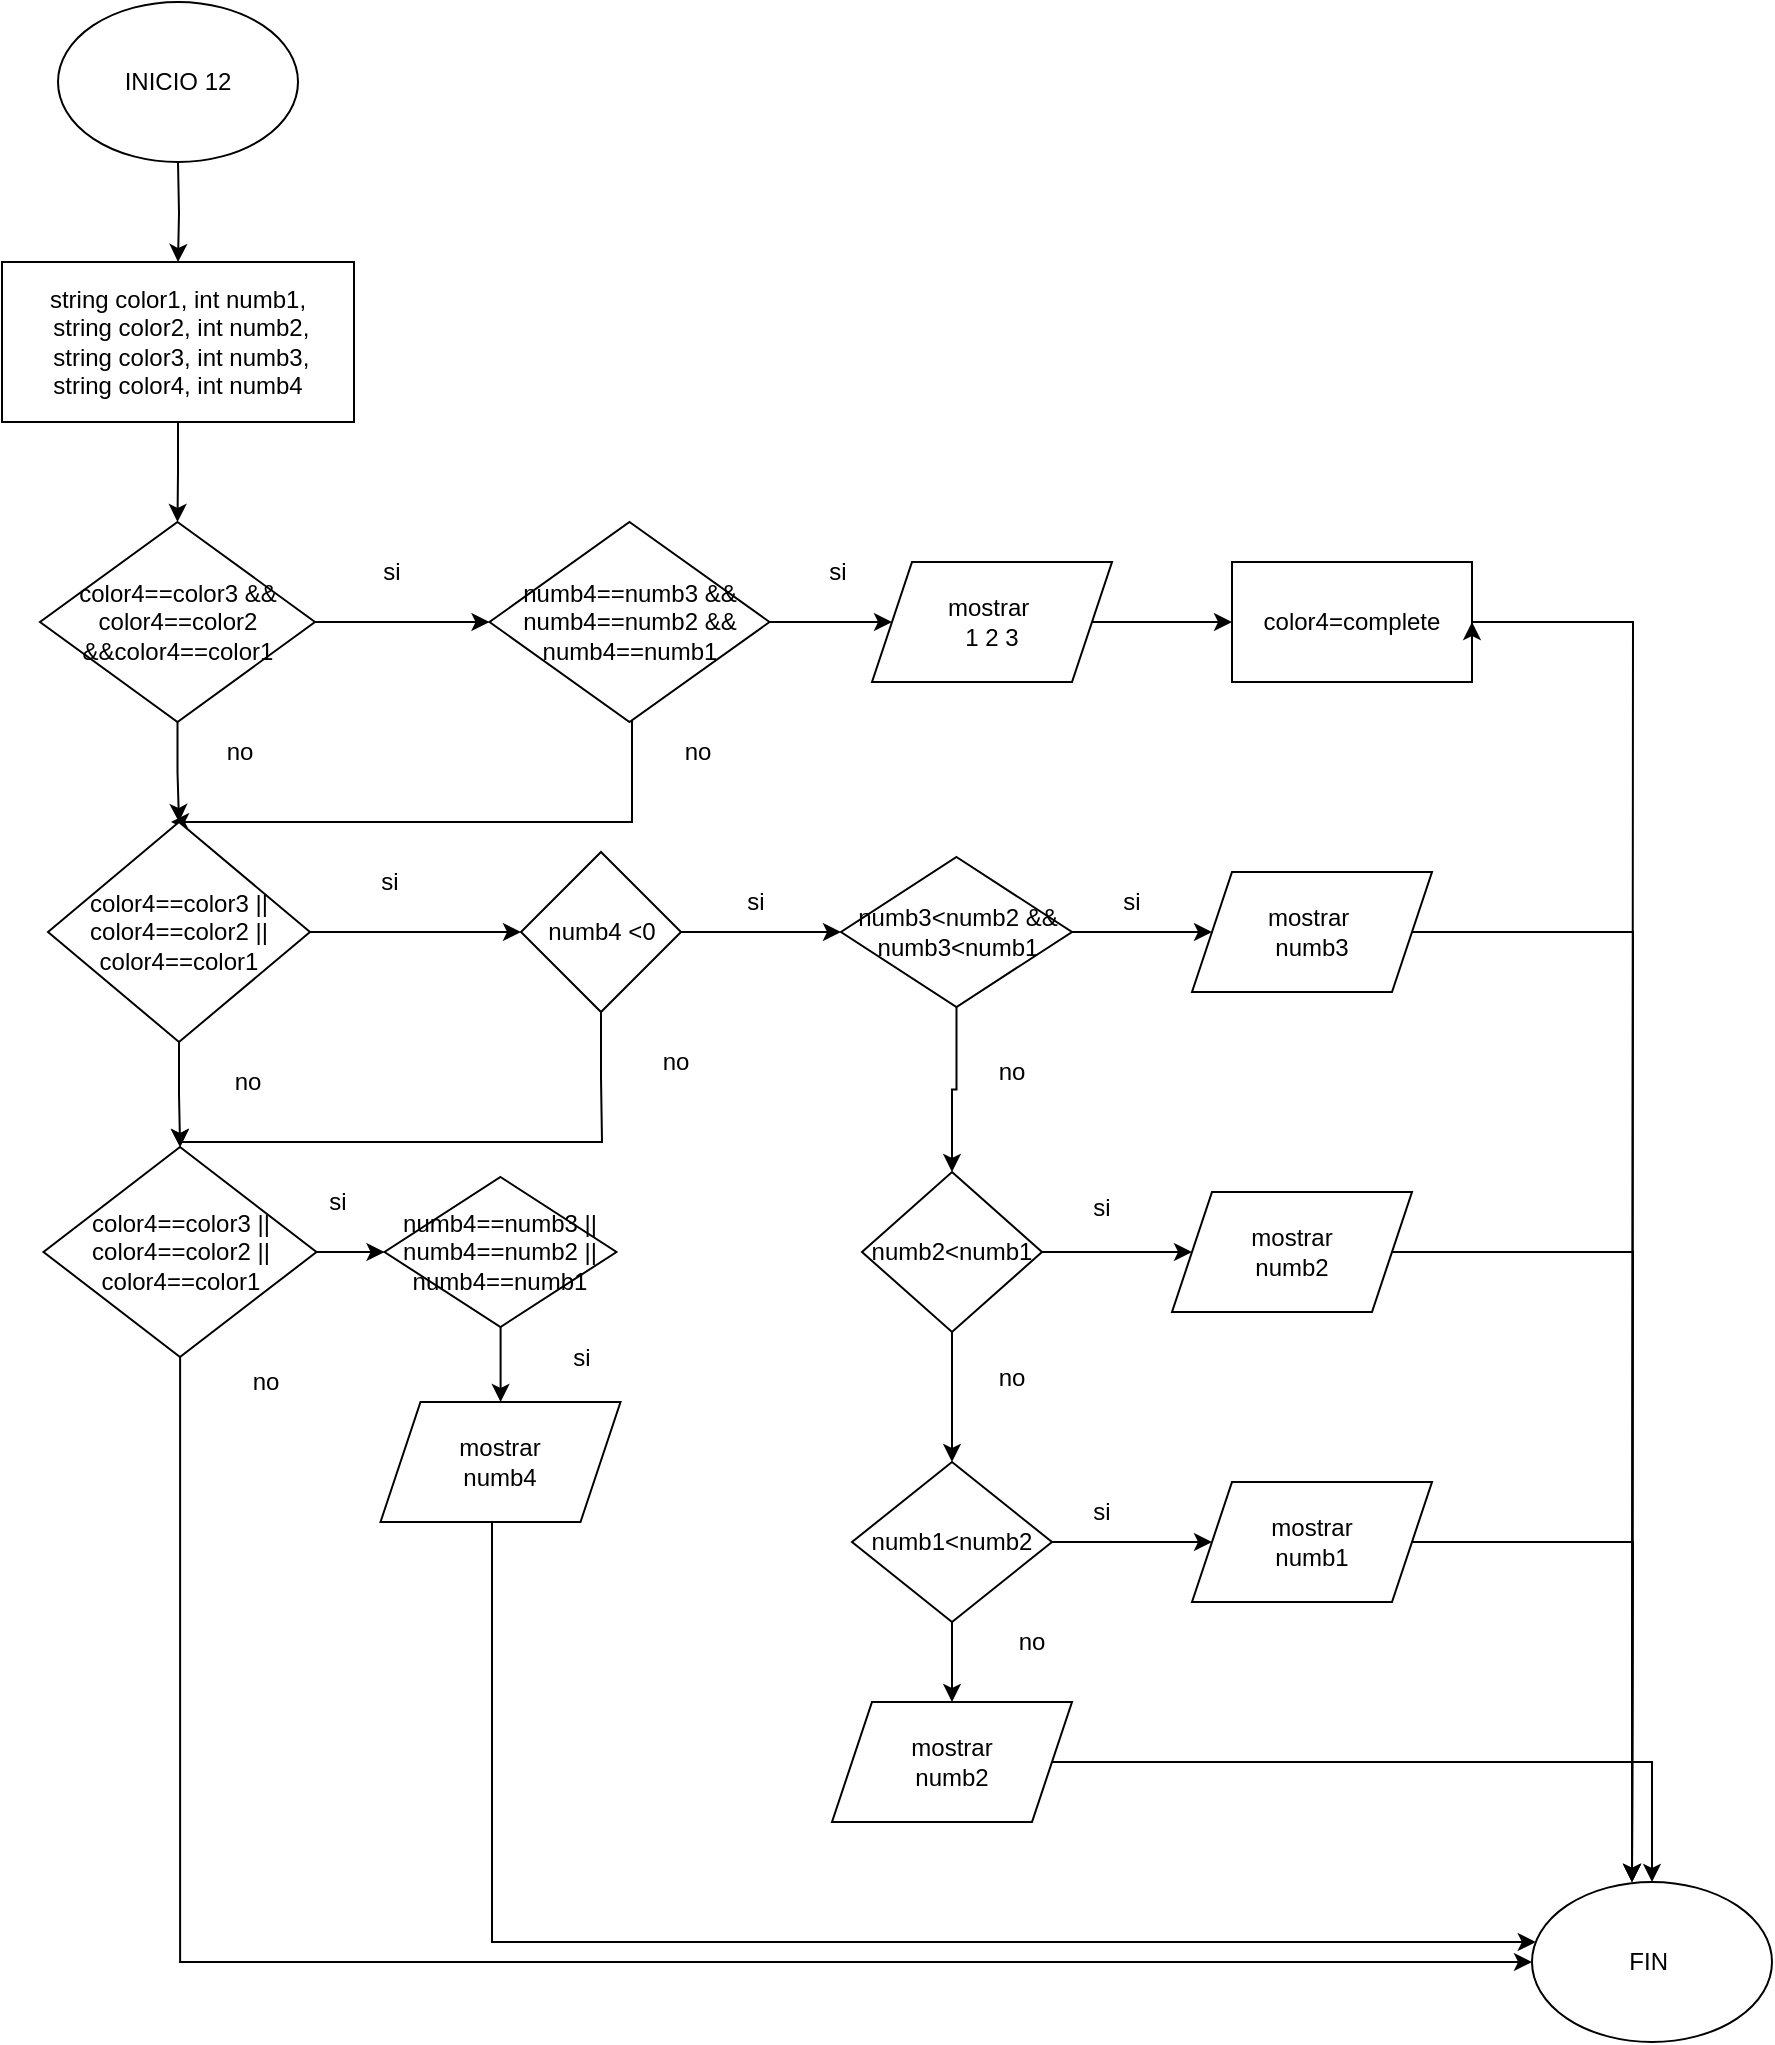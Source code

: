 <mxfile version="24.4.0" type="github">
  <diagram name="Página-1" id="x2L92nvbvyAafOOxg2Ih">
    <mxGraphModel dx="1328" dy="-6633" grid="1" gridSize="10" guides="1" tooltips="1" connect="1" arrows="1" fold="1" page="1" pageScale="1" pageWidth="827" pageHeight="1169" math="0" shadow="0">
      <root>
        <mxCell id="0" />
        <mxCell id="1" parent="0" />
        <mxCell id="A4EINS9cDZhFCORILJiu-1" style="edgeStyle=orthogonalEdgeStyle;rounded=0;orthogonalLoop=1;jettySize=auto;html=1;" edge="1" parent="1" target="A4EINS9cDZhFCORILJiu-3">
          <mxGeometry relative="1" as="geometry">
            <mxPoint x="353" y="8290" as="sourcePoint" />
          </mxGeometry>
        </mxCell>
        <mxCell id="A4EINS9cDZhFCORILJiu-2" value="" style="edgeStyle=orthogonalEdgeStyle;rounded=0;orthogonalLoop=1;jettySize=auto;html=1;" edge="1" parent="1" source="A4EINS9cDZhFCORILJiu-3" target="A4EINS9cDZhFCORILJiu-6">
          <mxGeometry relative="1" as="geometry" />
        </mxCell>
        <mxCell id="A4EINS9cDZhFCORILJiu-3" value="&lt;div&gt;string color1, int numb1,&lt;/div&gt;&lt;div&gt;&amp;nbsp;string color2, int numb2,&lt;/div&gt;&lt;div&gt;&amp;nbsp;string color3, int numb3,&lt;/div&gt;&lt;div&gt;&lt;span style=&quot;background-color: initial;&quot;&gt;string color4, int numb4&lt;/span&gt;&lt;/div&gt;" style="rounded=0;whiteSpace=wrap;html=1;" vertex="1" parent="1">
          <mxGeometry x="265" y="8340" width="176" height="80" as="geometry" />
        </mxCell>
        <mxCell id="A4EINS9cDZhFCORILJiu-4" value="" style="edgeStyle=orthogonalEdgeStyle;rounded=0;orthogonalLoop=1;jettySize=auto;html=1;" edge="1" parent="1" source="A4EINS9cDZhFCORILJiu-6" target="A4EINS9cDZhFCORILJiu-9">
          <mxGeometry relative="1" as="geometry" />
        </mxCell>
        <mxCell id="A4EINS9cDZhFCORILJiu-5" value="" style="edgeStyle=orthogonalEdgeStyle;rounded=0;orthogonalLoop=1;jettySize=auto;html=1;" edge="1" parent="1" source="A4EINS9cDZhFCORILJiu-6" target="A4EINS9cDZhFCORILJiu-16">
          <mxGeometry relative="1" as="geometry" />
        </mxCell>
        <mxCell id="A4EINS9cDZhFCORILJiu-6" value="color4==color3 &amp;amp;&amp;amp; color4==color2 &amp;amp;&amp;amp;color4==color1" style="rhombus;whiteSpace=wrap;html=1;rounded=0;" vertex="1" parent="1">
          <mxGeometry x="284" y="8470" width="137.5" height="100" as="geometry" />
        </mxCell>
        <mxCell id="A4EINS9cDZhFCORILJiu-7" value="" style="edgeStyle=orthogonalEdgeStyle;rounded=0;orthogonalLoop=1;jettySize=auto;html=1;" edge="1" parent="1" source="A4EINS9cDZhFCORILJiu-9" target="A4EINS9cDZhFCORILJiu-11">
          <mxGeometry relative="1" as="geometry" />
        </mxCell>
        <mxCell id="A4EINS9cDZhFCORILJiu-8" style="edgeStyle=orthogonalEdgeStyle;rounded=0;orthogonalLoop=1;jettySize=auto;html=1;exitX=0.545;exitY=0.94;exitDx=0;exitDy=0;exitPerimeter=0;" edge="1" parent="1" source="A4EINS9cDZhFCORILJiu-9">
          <mxGeometry relative="1" as="geometry">
            <mxPoint x="349.525" y="8620" as="targetPoint" />
            <mxPoint x="532.8" y="8509.964" as="sourcePoint" />
            <Array as="points">
              <mxPoint x="580" y="8564" />
              <mxPoint x="580" y="8620" />
            </Array>
          </mxGeometry>
        </mxCell>
        <mxCell id="A4EINS9cDZhFCORILJiu-9" value="numb4==numb3 &amp;amp;&amp;amp; numb4==numb2 &amp;amp;&amp;amp; numb4==numb1" style="rhombus;whiteSpace=wrap;html=1;rounded=0;" vertex="1" parent="1">
          <mxGeometry x="508.75" y="8470" width="140" height="100" as="geometry" />
        </mxCell>
        <mxCell id="A4EINS9cDZhFCORILJiu-10" value="" style="edgeStyle=orthogonalEdgeStyle;rounded=0;orthogonalLoop=1;jettySize=auto;html=1;" edge="1" parent="1" source="A4EINS9cDZhFCORILJiu-11" target="A4EINS9cDZhFCORILJiu-13">
          <mxGeometry relative="1" as="geometry" />
        </mxCell>
        <mxCell id="A4EINS9cDZhFCORILJiu-11" value="mostrar&amp;nbsp;&lt;div&gt;1 2 3&lt;/div&gt;" style="shape=parallelogram;perimeter=parallelogramPerimeter;whiteSpace=wrap;html=1;fixedSize=1;rounded=0;" vertex="1" parent="1">
          <mxGeometry x="700" y="8490" width="120" height="60" as="geometry" />
        </mxCell>
        <mxCell id="A4EINS9cDZhFCORILJiu-12" style="edgeStyle=orthogonalEdgeStyle;rounded=0;orthogonalLoop=1;jettySize=auto;html=1;entryX=0.5;entryY=0;entryDx=0;entryDy=0;" edge="1" parent="1" source="A4EINS9cDZhFCORILJiu-13">
          <mxGeometry relative="1" as="geometry">
            <mxPoint x="1080" y="9150" as="targetPoint" />
          </mxGeometry>
        </mxCell>
        <mxCell id="A4EINS9cDZhFCORILJiu-13" value="color4=complete" style="whiteSpace=wrap;html=1;rounded=0;" vertex="1" parent="1">
          <mxGeometry x="880" y="8490" width="120" height="60" as="geometry" />
        </mxCell>
        <mxCell id="A4EINS9cDZhFCORILJiu-14" value="" style="edgeStyle=orthogonalEdgeStyle;rounded=0;orthogonalLoop=1;jettySize=auto;html=1;" edge="1" parent="1" source="A4EINS9cDZhFCORILJiu-16" target="A4EINS9cDZhFCORILJiu-19">
          <mxGeometry relative="1" as="geometry" />
        </mxCell>
        <mxCell id="A4EINS9cDZhFCORILJiu-15" value="" style="edgeStyle=orthogonalEdgeStyle;rounded=0;orthogonalLoop=1;jettySize=auto;html=1;" edge="1" parent="1" source="A4EINS9cDZhFCORILJiu-16" target="A4EINS9cDZhFCORILJiu-39">
          <mxGeometry relative="1" as="geometry" />
        </mxCell>
        <mxCell id="A4EINS9cDZhFCORILJiu-16" value="color4==color3 || color4==color2 || color4==color1" style="rhombus;whiteSpace=wrap;html=1;rounded=0;" vertex="1" parent="1">
          <mxGeometry x="288" y="8620" width="131" height="110" as="geometry" />
        </mxCell>
        <mxCell id="A4EINS9cDZhFCORILJiu-17" value="" style="edgeStyle=orthogonalEdgeStyle;rounded=0;orthogonalLoop=1;jettySize=auto;html=1;" edge="1" parent="1" source="A4EINS9cDZhFCORILJiu-19" target="A4EINS9cDZhFCORILJiu-22">
          <mxGeometry relative="1" as="geometry" />
        </mxCell>
        <mxCell id="A4EINS9cDZhFCORILJiu-18" style="edgeStyle=orthogonalEdgeStyle;rounded=0;orthogonalLoop=1;jettySize=auto;html=1;" edge="1" parent="1" source="A4EINS9cDZhFCORILJiu-19" target="A4EINS9cDZhFCORILJiu-39">
          <mxGeometry relative="1" as="geometry">
            <mxPoint x="564.5" y="8780" as="targetPoint" />
            <Array as="points">
              <mxPoint x="565" y="8748" />
              <mxPoint x="565" y="8780" />
              <mxPoint x="354" y="8780" />
            </Array>
          </mxGeometry>
        </mxCell>
        <mxCell id="A4EINS9cDZhFCORILJiu-19" value="numb4 &amp;lt;0" style="rhombus;whiteSpace=wrap;html=1;rounded=0;" vertex="1" parent="1">
          <mxGeometry x="524.5" y="8635" width="80" height="80" as="geometry" />
        </mxCell>
        <mxCell id="A4EINS9cDZhFCORILJiu-20" value="" style="edgeStyle=orthogonalEdgeStyle;rounded=0;orthogonalLoop=1;jettySize=auto;html=1;" edge="1" parent="1" source="A4EINS9cDZhFCORILJiu-22" target="A4EINS9cDZhFCORILJiu-25">
          <mxGeometry relative="1" as="geometry" />
        </mxCell>
        <mxCell id="A4EINS9cDZhFCORILJiu-21" value="" style="edgeStyle=orthogonalEdgeStyle;rounded=0;orthogonalLoop=1;jettySize=auto;html=1;" edge="1" parent="1" source="A4EINS9cDZhFCORILJiu-22" target="A4EINS9cDZhFCORILJiu-27">
          <mxGeometry relative="1" as="geometry" />
        </mxCell>
        <mxCell id="A4EINS9cDZhFCORILJiu-22" value="numb3&amp;lt;numb2 &amp;amp;&amp;amp; numb3&amp;lt;numb1" style="rhombus;whiteSpace=wrap;html=1;rounded=0;" vertex="1" parent="1">
          <mxGeometry x="684.5" y="8637.5" width="115.5" height="75" as="geometry" />
        </mxCell>
        <mxCell id="A4EINS9cDZhFCORILJiu-23" value="" style="edgeStyle=orthogonalEdgeStyle;rounded=0;orthogonalLoop=1;jettySize=auto;html=1;" edge="1" parent="1" source="A4EINS9cDZhFCORILJiu-25" target="A4EINS9cDZhFCORILJiu-29">
          <mxGeometry relative="1" as="geometry" />
        </mxCell>
        <mxCell id="A4EINS9cDZhFCORILJiu-24" value="" style="edgeStyle=orthogonalEdgeStyle;rounded=0;orthogonalLoop=1;jettySize=auto;html=1;" edge="1" parent="1" source="A4EINS9cDZhFCORILJiu-25" target="A4EINS9cDZhFCORILJiu-32">
          <mxGeometry relative="1" as="geometry" />
        </mxCell>
        <mxCell id="A4EINS9cDZhFCORILJiu-25" value="numb2&amp;lt;numb1" style="rhombus;whiteSpace=wrap;html=1;rounded=0;" vertex="1" parent="1">
          <mxGeometry x="695" y="8795" width="90" height="80" as="geometry" />
        </mxCell>
        <mxCell id="A4EINS9cDZhFCORILJiu-26" style="edgeStyle=orthogonalEdgeStyle;rounded=0;orthogonalLoop=1;jettySize=auto;html=1;entryX=0.5;entryY=0;entryDx=0;entryDy=0;" edge="1" parent="1" source="A4EINS9cDZhFCORILJiu-27">
          <mxGeometry relative="1" as="geometry">
            <mxPoint x="1080" y="9150" as="targetPoint" />
          </mxGeometry>
        </mxCell>
        <mxCell id="A4EINS9cDZhFCORILJiu-27" value="mostrar&amp;nbsp;&lt;div&gt;numb3&lt;/div&gt;" style="shape=parallelogram;perimeter=parallelogramPerimeter;whiteSpace=wrap;html=1;fixedSize=1;rounded=0;" vertex="1" parent="1">
          <mxGeometry x="860" y="8645" width="120" height="60" as="geometry" />
        </mxCell>
        <mxCell id="A4EINS9cDZhFCORILJiu-28" style="edgeStyle=orthogonalEdgeStyle;rounded=0;orthogonalLoop=1;jettySize=auto;html=1;entryX=0.5;entryY=0;entryDx=0;entryDy=0;" edge="1" parent="1" source="A4EINS9cDZhFCORILJiu-29">
          <mxGeometry relative="1" as="geometry">
            <mxPoint x="1080" y="9150" as="targetPoint" />
          </mxGeometry>
        </mxCell>
        <mxCell id="A4EINS9cDZhFCORILJiu-29" value="mostrar&lt;div&gt;numb2&lt;/div&gt;" style="shape=parallelogram;perimeter=parallelogramPerimeter;whiteSpace=wrap;html=1;fixedSize=1;rounded=0;" vertex="1" parent="1">
          <mxGeometry x="850" y="8805" width="120" height="60" as="geometry" />
        </mxCell>
        <mxCell id="A4EINS9cDZhFCORILJiu-30" value="" style="edgeStyle=orthogonalEdgeStyle;rounded=0;orthogonalLoop=1;jettySize=auto;html=1;" edge="1" parent="1" source="A4EINS9cDZhFCORILJiu-32" target="A4EINS9cDZhFCORILJiu-34">
          <mxGeometry relative="1" as="geometry" />
        </mxCell>
        <mxCell id="A4EINS9cDZhFCORILJiu-31" value="" style="edgeStyle=orthogonalEdgeStyle;rounded=0;orthogonalLoop=1;jettySize=auto;html=1;" edge="1" parent="1" source="A4EINS9cDZhFCORILJiu-32" target="A4EINS9cDZhFCORILJiu-36">
          <mxGeometry relative="1" as="geometry" />
        </mxCell>
        <mxCell id="A4EINS9cDZhFCORILJiu-32" value="numb1&amp;lt;numb2" style="rhombus;whiteSpace=wrap;html=1;rounded=0;" vertex="1" parent="1">
          <mxGeometry x="690" y="8940" width="100" height="80" as="geometry" />
        </mxCell>
        <mxCell id="A4EINS9cDZhFCORILJiu-33" style="edgeStyle=orthogonalEdgeStyle;rounded=0;orthogonalLoop=1;jettySize=auto;html=1;entryX=0.5;entryY=0;entryDx=0;entryDy=0;" edge="1" parent="1" source="A4EINS9cDZhFCORILJiu-34">
          <mxGeometry relative="1" as="geometry">
            <mxPoint x="1080" y="9150" as="targetPoint" />
          </mxGeometry>
        </mxCell>
        <mxCell id="A4EINS9cDZhFCORILJiu-34" value="mostrar&lt;div&gt;numb1&lt;/div&gt;" style="shape=parallelogram;perimeter=parallelogramPerimeter;whiteSpace=wrap;html=1;fixedSize=1;rounded=0;" vertex="1" parent="1">
          <mxGeometry x="860" y="8950" width="120" height="60" as="geometry" />
        </mxCell>
        <mxCell id="A4EINS9cDZhFCORILJiu-35" style="edgeStyle=orthogonalEdgeStyle;rounded=0;orthogonalLoop=1;jettySize=auto;html=1;" edge="1" parent="1" source="A4EINS9cDZhFCORILJiu-36" target="A4EINS9cDZhFCORILJiu-63">
          <mxGeometry relative="1" as="geometry">
            <mxPoint x="1030" y="9180" as="targetPoint" />
          </mxGeometry>
        </mxCell>
        <mxCell id="A4EINS9cDZhFCORILJiu-36" value="mostrar&lt;div&gt;numb2&lt;/div&gt;" style="shape=parallelogram;perimeter=parallelogramPerimeter;whiteSpace=wrap;html=1;fixedSize=1;rounded=0;" vertex="1" parent="1">
          <mxGeometry x="680" y="9060" width="120" height="60" as="geometry" />
        </mxCell>
        <mxCell id="A4EINS9cDZhFCORILJiu-37" value="" style="edgeStyle=orthogonalEdgeStyle;rounded=0;orthogonalLoop=1;jettySize=auto;html=1;" edge="1" parent="1" source="A4EINS9cDZhFCORILJiu-39" target="A4EINS9cDZhFCORILJiu-41">
          <mxGeometry relative="1" as="geometry" />
        </mxCell>
        <mxCell id="A4EINS9cDZhFCORILJiu-38" style="edgeStyle=orthogonalEdgeStyle;rounded=0;orthogonalLoop=1;jettySize=auto;html=1;" edge="1" parent="1" source="A4EINS9cDZhFCORILJiu-39" target="A4EINS9cDZhFCORILJiu-63">
          <mxGeometry relative="1" as="geometry">
            <mxPoint x="354" y="9200" as="targetPoint" />
            <Array as="points">
              <mxPoint x="354" y="9190" />
            </Array>
          </mxGeometry>
        </mxCell>
        <mxCell id="A4EINS9cDZhFCORILJiu-39" value="color4==color3 || color4==color2 || color4==color1" style="rhombus;whiteSpace=wrap;html=1;rounded=0;" vertex="1" parent="1">
          <mxGeometry x="285.75" y="8782.5" width="136.5" height="105" as="geometry" />
        </mxCell>
        <mxCell id="A4EINS9cDZhFCORILJiu-40" value="" style="edgeStyle=orthogonalEdgeStyle;rounded=0;orthogonalLoop=1;jettySize=auto;html=1;" edge="1" parent="1" source="A4EINS9cDZhFCORILJiu-41" target="A4EINS9cDZhFCORILJiu-43">
          <mxGeometry relative="1" as="geometry" />
        </mxCell>
        <mxCell id="A4EINS9cDZhFCORILJiu-41" value="numb4==numb3 || numb4==numb2 || numb4==numb1" style="rhombus;whiteSpace=wrap;html=1;rounded=0;" vertex="1" parent="1">
          <mxGeometry x="456.25" y="8797.5" width="116" height="75" as="geometry" />
        </mxCell>
        <mxCell id="A4EINS9cDZhFCORILJiu-42" style="edgeStyle=orthogonalEdgeStyle;rounded=0;orthogonalLoop=1;jettySize=auto;html=1;" edge="1" parent="1" target="A4EINS9cDZhFCORILJiu-63">
          <mxGeometry relative="1" as="geometry">
            <mxPoint x="1020" y="9180" as="targetPoint" />
            <mxPoint x="510" y="8970" as="sourcePoint" />
            <Array as="points">
              <mxPoint x="510" y="9180" />
            </Array>
          </mxGeometry>
        </mxCell>
        <mxCell id="A4EINS9cDZhFCORILJiu-43" value="mostrar&lt;div&gt;numb4&lt;/div&gt;" style="shape=parallelogram;perimeter=parallelogramPerimeter;whiteSpace=wrap;html=1;fixedSize=1;rounded=0;" vertex="1" parent="1">
          <mxGeometry x="454.25" y="8910" width="120" height="60" as="geometry" />
        </mxCell>
        <mxCell id="A4EINS9cDZhFCORILJiu-44" style="edgeStyle=orthogonalEdgeStyle;rounded=0;orthogonalLoop=1;jettySize=auto;html=1;exitX=1;exitY=0.75;exitDx=0;exitDy=0;entryX=1;entryY=0.5;entryDx=0;entryDy=0;" edge="1" parent="1" source="A4EINS9cDZhFCORILJiu-13" target="A4EINS9cDZhFCORILJiu-13">
          <mxGeometry relative="1" as="geometry" />
        </mxCell>
        <mxCell id="A4EINS9cDZhFCORILJiu-45" value="si" style="text;html=1;align=center;verticalAlign=middle;whiteSpace=wrap;rounded=0;" vertex="1" parent="1">
          <mxGeometry x="430" y="8480" width="60" height="30" as="geometry" />
        </mxCell>
        <mxCell id="A4EINS9cDZhFCORILJiu-46" value="si" style="text;html=1;align=center;verticalAlign=middle;whiteSpace=wrap;rounded=0;" vertex="1" parent="1">
          <mxGeometry x="652.87" y="8480" width="60" height="30" as="geometry" />
        </mxCell>
        <mxCell id="A4EINS9cDZhFCORILJiu-47" value="si" style="text;html=1;align=center;verticalAlign=middle;whiteSpace=wrap;rounded=0;" vertex="1" parent="1">
          <mxGeometry x="429.12" y="8635" width="60" height="30" as="geometry" />
        </mxCell>
        <mxCell id="A4EINS9cDZhFCORILJiu-48" value="si" style="text;html=1;align=center;verticalAlign=middle;whiteSpace=wrap;rounded=0;" vertex="1" parent="1">
          <mxGeometry x="612" y="8645" width="60" height="30" as="geometry" />
        </mxCell>
        <mxCell id="A4EINS9cDZhFCORILJiu-49" value="si" style="text;html=1;align=center;verticalAlign=middle;whiteSpace=wrap;rounded=0;" vertex="1" parent="1">
          <mxGeometry x="800" y="8645" width="60" height="30" as="geometry" />
        </mxCell>
        <mxCell id="A4EINS9cDZhFCORILJiu-50" value="si" style="text;html=1;align=center;verticalAlign=middle;whiteSpace=wrap;rounded=0;" vertex="1" parent="1">
          <mxGeometry x="785" y="8797.5" width="60" height="30" as="geometry" />
        </mxCell>
        <mxCell id="A4EINS9cDZhFCORILJiu-51" value="si" style="text;html=1;align=center;verticalAlign=middle;whiteSpace=wrap;rounded=0;" vertex="1" parent="1">
          <mxGeometry x="785" y="8950" width="60" height="30" as="geometry" />
        </mxCell>
        <mxCell id="A4EINS9cDZhFCORILJiu-52" value="si" style="text;html=1;align=center;verticalAlign=middle;whiteSpace=wrap;rounded=0;" vertex="1" parent="1">
          <mxGeometry x="402.5" y="8795" width="60" height="30" as="geometry" />
        </mxCell>
        <mxCell id="A4EINS9cDZhFCORILJiu-53" value="si" style="text;html=1;align=center;verticalAlign=middle;whiteSpace=wrap;rounded=0;" vertex="1" parent="1">
          <mxGeometry x="524.5" y="8872.5" width="60" height="30" as="geometry" />
        </mxCell>
        <mxCell id="A4EINS9cDZhFCORILJiu-54" value="no" style="text;html=1;align=center;verticalAlign=middle;whiteSpace=wrap;rounded=0;" vertex="1" parent="1">
          <mxGeometry x="354" y="8570" width="60" height="30" as="geometry" />
        </mxCell>
        <mxCell id="A4EINS9cDZhFCORILJiu-55" value="no" style="text;html=1;align=center;verticalAlign=middle;whiteSpace=wrap;rounded=0;" vertex="1" parent="1">
          <mxGeometry x="582.5" y="8570" width="60" height="30" as="geometry" />
        </mxCell>
        <mxCell id="A4EINS9cDZhFCORILJiu-56" value="no" style="text;html=1;align=center;verticalAlign=middle;whiteSpace=wrap;rounded=0;" vertex="1" parent="1">
          <mxGeometry x="358" y="8740" width="60" height="20" as="geometry" />
        </mxCell>
        <mxCell id="A4EINS9cDZhFCORILJiu-57" value="no" style="text;html=1;align=center;verticalAlign=middle;whiteSpace=wrap;rounded=0;" vertex="1" parent="1">
          <mxGeometry x="740" y="8730" width="60" height="30" as="geometry" />
        </mxCell>
        <mxCell id="A4EINS9cDZhFCORILJiu-58" value="no" style="text;html=1;align=center;verticalAlign=middle;whiteSpace=wrap;rounded=0;" vertex="1" parent="1">
          <mxGeometry x="572.25" y="8730" width="60" height="20" as="geometry" />
        </mxCell>
        <mxCell id="A4EINS9cDZhFCORILJiu-59" value="no" style="text;html=1;align=center;verticalAlign=middle;whiteSpace=wrap;rounded=0;" vertex="1" parent="1">
          <mxGeometry x="367" y="8890" width="60" height="20" as="geometry" />
        </mxCell>
        <mxCell id="A4EINS9cDZhFCORILJiu-60" value="no" style="text;html=1;align=center;verticalAlign=middle;whiteSpace=wrap;rounded=0;" vertex="1" parent="1">
          <mxGeometry x="740" y="8887.5" width="60" height="20" as="geometry" />
        </mxCell>
        <mxCell id="A4EINS9cDZhFCORILJiu-61" value="no" style="text;html=1;align=center;verticalAlign=middle;whiteSpace=wrap;rounded=0;" vertex="1" parent="1">
          <mxGeometry x="750" y="9020" width="60" height="20" as="geometry" />
        </mxCell>
        <mxCell id="A4EINS9cDZhFCORILJiu-62" value="INICIO 12" style="ellipse;whiteSpace=wrap;html=1;" vertex="1" parent="1">
          <mxGeometry x="293" y="8210" width="120" height="80" as="geometry" />
        </mxCell>
        <mxCell id="A4EINS9cDZhFCORILJiu-63" value="FIN&amp;nbsp;" style="ellipse;whiteSpace=wrap;html=1;" vertex="1" parent="1">
          <mxGeometry x="1030" y="9150" width="120" height="80" as="geometry" />
        </mxCell>
      </root>
    </mxGraphModel>
  </diagram>
</mxfile>

